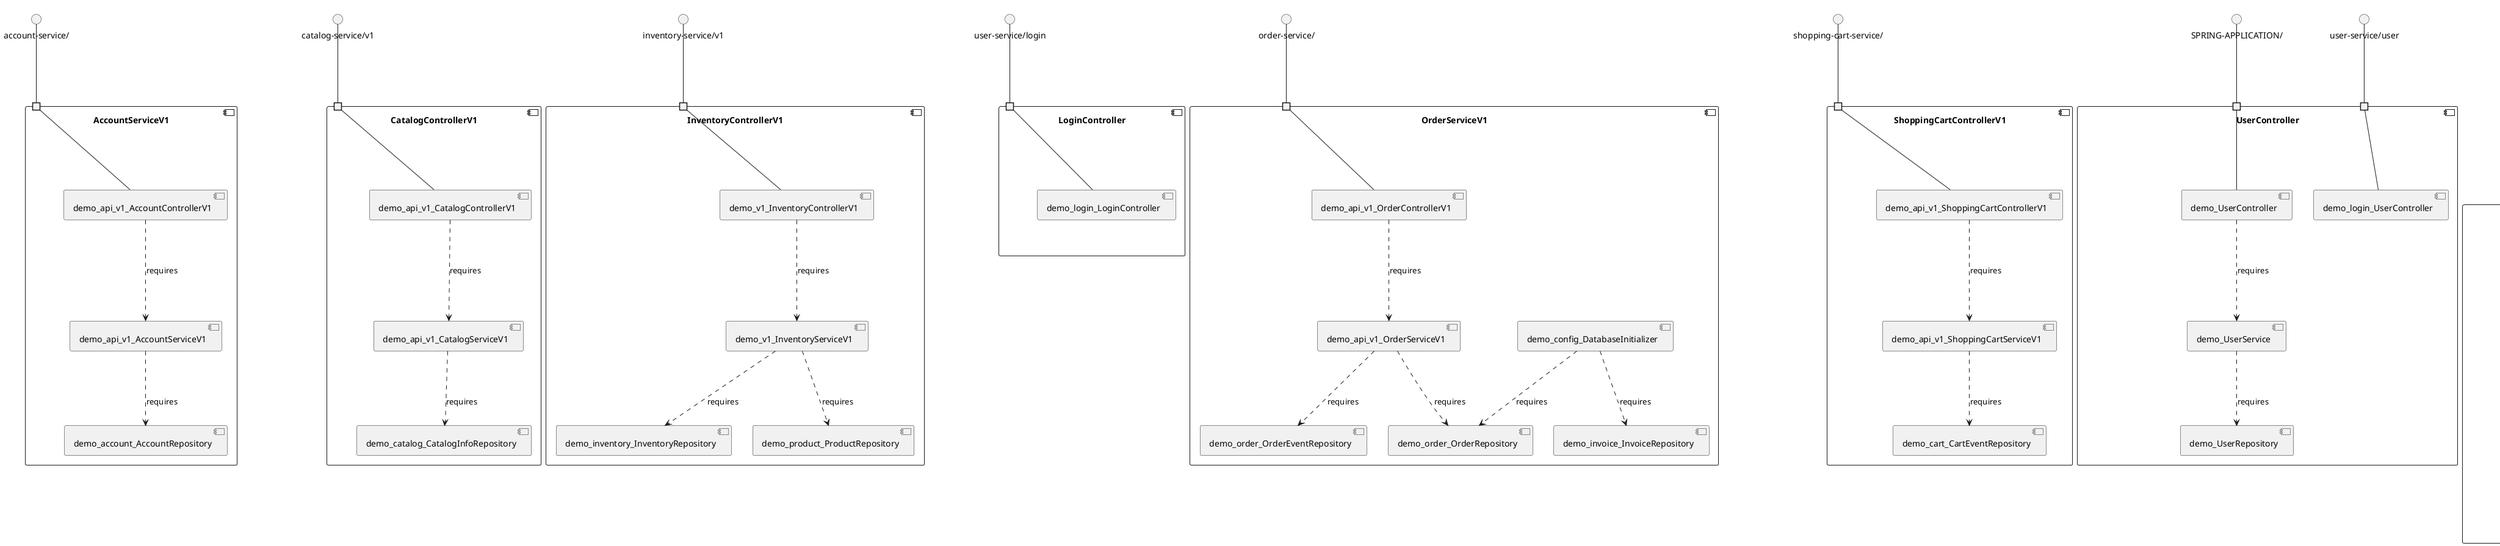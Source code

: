@startuml
skinparam fixCircleLabelOverlapping true
skinparam componentStyle uml2
component "AccountServiceV1\n\n\n\n\n\n" {
[demo_account_AccountRepository]
[demo_api_v1_AccountServiceV1]
[demo_api_v1_AccountControllerV1]
portin " " as AccountServiceV1_requires_account_service_
[demo_api_v1_AccountControllerV1]..>[demo_api_v1_AccountServiceV1] : requires
[demo_api_v1_AccountServiceV1]..>[demo_account_AccountRepository] : requires
"AccountServiceV1_requires_account_service_"--[demo_api_v1_AccountControllerV1]
}
interface "account-service/" as interface.account_service_
interface.account_service_--"AccountServiceV1_requires_account_service_"
component "CatalogControllerV1\n\n\n\n\n\n" {
[demo_api_v1_CatalogServiceV1]
[demo_catalog_CatalogInfoRepository]
[demo_api_v1_CatalogControllerV1]
portin " " as CatalogControllerV1_requires_catalog_service_v1
[demo_api_v1_CatalogControllerV1]..>[demo_api_v1_CatalogServiceV1] : requires
[demo_api_v1_CatalogServiceV1]..>[demo_catalog_CatalogInfoRepository] : requires
"CatalogControllerV1_requires_catalog_service_v1"--[demo_api_v1_CatalogControllerV1]
}
interface "catalog-service/v1" as interface.catalog_service_v1
interface.catalog_service_v1--"CatalogControllerV1_requires_catalog_service_v1"
component "InventoryControllerV1\n\n\n\n\n\n" {
[demo_v1_InventoryControllerV1]
[demo_product_ProductRepository]
[demo_inventory_InventoryRepository]
[demo_v1_InventoryServiceV1]
portin " " as InventoryControllerV1_requires_inventory_service_v1
[demo_v1_InventoryControllerV1]..>[demo_v1_InventoryServiceV1] : requires
[demo_v1_InventoryServiceV1]..>[demo_inventory_InventoryRepository] : requires
[demo_v1_InventoryServiceV1]..>[demo_product_ProductRepository] : requires
"InventoryControllerV1_requires_inventory_service_v1"--[demo_v1_InventoryControllerV1]
}
interface "inventory-service/v1" as interface.inventory_service_v1
interface.inventory_service_v1--"InventoryControllerV1_requires_inventory_service_v1"
component "LoginController\n\n\n\n\n\n" {
[demo_login_LoginController]
portin " " as LoginController_requires_user_service_login
"LoginController_requires_user_service_login"--[demo_login_LoginController]
}
interface "user-service/login" as interface.user_service_login
interface.user_service_login--"LoginController_requires_user_service_login"
component "OrderServiceV1\n\n\n\n\n\n" {
[demo_invoice_InvoiceRepository]
[demo_order_OrderRepository]
[demo_order_OrderEventRepository]
[demo_config_DatabaseInitializer]
[demo_api_v1_OrderControllerV1]
[demo_api_v1_OrderServiceV1]
portin " " as OrderServiceV1_requires_order_service_
[demo_config_DatabaseInitializer]..>[demo_invoice_InvoiceRepository] : requires
[demo_config_DatabaseInitializer]..>[demo_order_OrderRepository] : requires
[demo_api_v1_OrderControllerV1]..>[demo_api_v1_OrderServiceV1] : requires
[demo_api_v1_OrderServiceV1]..>[demo_order_OrderRepository] : requires
[demo_api_v1_OrderServiceV1]..>[demo_order_OrderEventRepository] : requires
"OrderServiceV1_requires_order_service_"--[demo_api_v1_OrderControllerV1]
}
interface "order-service/" as interface.order_service_
interface.order_service_--"OrderServiceV1_requires_order_service_"
component "ShoppingCartControllerV1\n\n\n\n\n\n" {
[demo_cart_CartEventRepository]
[demo_api_v1_ShoppingCartServiceV1]
[demo_api_v1_ShoppingCartControllerV1]
portin " " as ShoppingCartControllerV1_requires_shopping_cart_service_
[demo_api_v1_ShoppingCartControllerV1]..>[demo_api_v1_ShoppingCartServiceV1] : requires
[demo_api_v1_ShoppingCartServiceV1]..>[demo_cart_CartEventRepository] : requires
"ShoppingCartControllerV1_requires_shopping_cart_service_"--[demo_api_v1_ShoppingCartControllerV1]
}
interface "shopping-cart-service/" as interface.shopping_cart_service_
interface.shopping_cart_service_--"ShoppingCartControllerV1_requires_shopping_cart_service_"
component "UserController\n\n\n\n\n\n" {
[demo_UserService]
[demo_login_UserController]
[demo_UserController]
[demo_UserRepository]
portin " " as UserController_requires_user_service_user
portin " " as UserController_requires_SPRING_APPLICATION_
[demo_UserController]..>[demo_UserService] : requires
[demo_UserService]..>[demo_UserRepository] : requires
"UserController_requires_user_service_user"--[demo_login_UserController]
"UserController_requires_SPRING_APPLICATION_"--[demo_UserController]
}
interface "SPRING-APPLICATION/" as interface.SPRING_APPLICATION_
interface.SPRING_APPLICATION_--"UserController_requires_SPRING_APPLICATION_"
interface "user-service/user" as interface.user_service_user
interface.user_service_user--"UserController_requires_user_service_user"
component "UserControllerV1\n\n\n\n\n\n" {
[demo_user_UserRepository]
[demo_api_v1_UserServiceV1]
[demo_api_v1_UserControllerV1]
portin " " as UserControllerV1_requires_user_service_
[demo_api_v1_UserControllerV1]..>[demo_api_v1_UserServiceV1] : requires
[demo_api_v1_UserServiceV1]..>[demo_user_UserRepository] : requires
"UserControllerV1_requires_user_service_"--[demo_api_v1_UserControllerV1]
}
interface "user-service/" as interface.user_service_
interface.user_service_--"UserControllerV1_requires_user_service_"
[DatabaseInitializer]
interface "demo_api_v1_OAuth2RestTemplate" as interface.demo_api_v1_OAuth2RestTemplate
interface.demo_api_v1_OAuth2RestTemplate--[demo_api_v1_OAuth2RestTemplate_Provider]
interface "demo_api_v1_RestTemplate" as interface.demo_api_v1_RestTemplate
interface.demo_api_v1_RestTemplate--[demo_api_v1_RestTemplate_Provider]
interface "demo_login_AuthenticationManager" as interface.demo_login_AuthenticationManager
interface.demo_login_AuthenticationManager--[demo_login_AuthenticationManager_Provider]
interface "demo_login_ClientDetailsService" as interface.demo_login_ClientDetailsService
interface.demo_login_ClientDetailsService--[demo_login_ClientDetailsService_Provider]
interface "demo_login_HttpSessionSecurityContextRepository" as interface.demo_login_HttpSessionSecurityContextRepository
interface.demo_login_HttpSessionSecurityContextRepository--[demo_login_HttpSessionSecurityContextRepository_Provider]
interface "user-service/" as interface.user_service_
[demo_user_UserClientV1]..>interface.user_service_ : requires
interface "demo_v1_Session" as interface.demo_v1_Session
interface.demo_v1_Session--[demo_v1_Session_Provider]

@enduml
